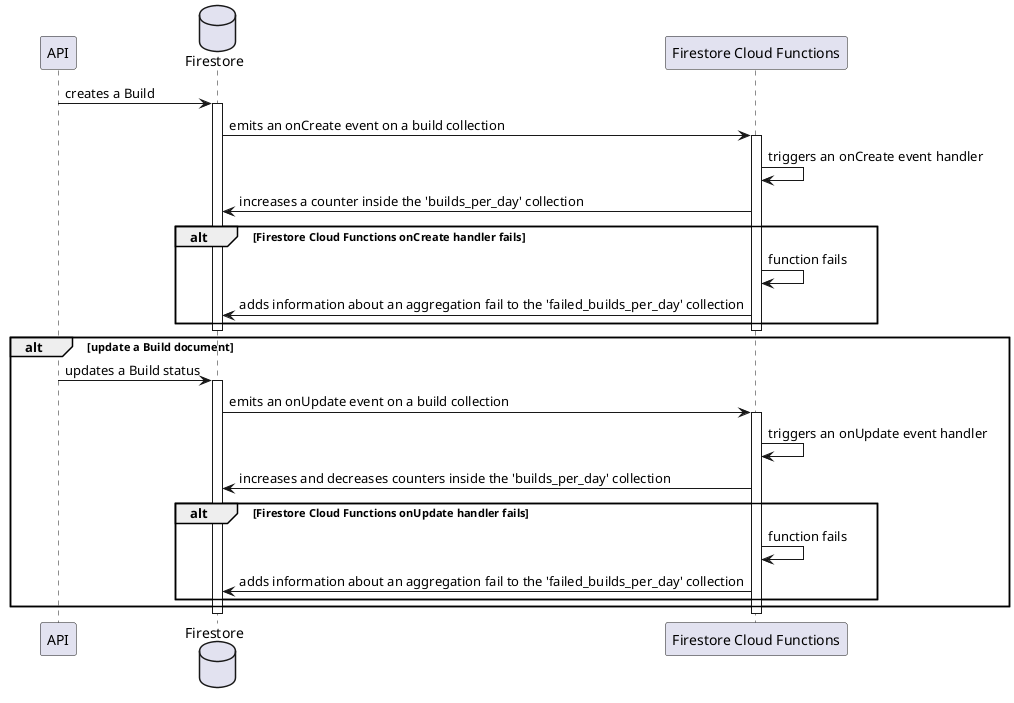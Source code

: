 @startuml firestore_builds_aggregation_sequence_diagram
    skinparam ParticipantPadding 20
    skinparam BoxPadding 10

    participant API

    database Firestore

    participant "Firestore Cloud Functions" as FCF

    API -> Firestore : creates a Build
    activate Firestore

    Firestore -> FCF : emits an onCreate event on a build collection
    activate FCF

    FCF -> FCF : triggers an onCreate event handler
    
    FCF -> Firestore : increases a counter inside the 'builds_per_day' collection

    alt Firestore Cloud Functions onCreate handler fails
        FCF -> FCF : function fails
        FCF -> Firestore : adds information about an aggregation fail to the 'failed_builds_per_day' collection
    end

    deactivate FCF
    deactivate Firestore

    alt update a Build document
        API -> Firestore : updates a Build status
        activate Firestore

        Firestore -> FCF : emits an onUpdate event on a build collection
        activate FCF
        
        FCF -> FCF : triggers an onUpdate event handler
        FCF -> Firestore : increases and decreases counters inside the 'builds_per_day' collection
        alt Firestore Cloud Functions onUpdate handler fails
            FCF -> FCF : function fails
            FCF -> Firestore : adds information about an aggregation fail to the 'failed_builds_per_day' collection
        end
    end

    deactivate FCF
    deactivate Firestore


@enduml
